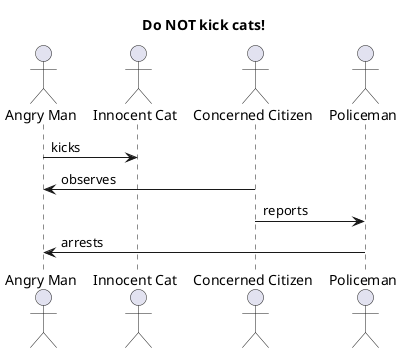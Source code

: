 @startuml

title Do NOT kick cats!

actor "Angry Man" as perp
actor "Innocent Cat" as cat
actor "Concerned Citizen" as citizen
actor "Policeman" as popo

perp -> cat : kicks
citizen -> perp : observes
citizen -> popo : reports
popo -> perp : arrests

@enduml

